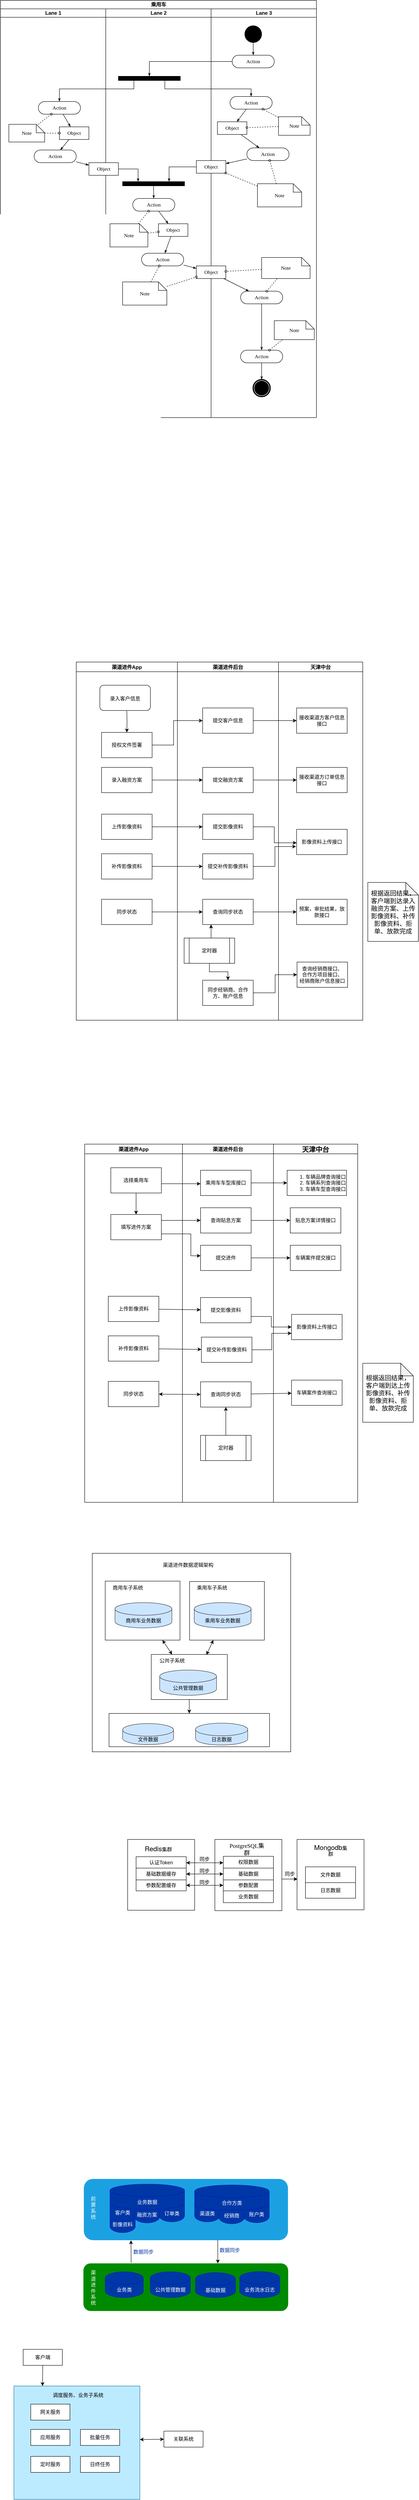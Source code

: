 <mxfile version="18.0.1" type="github">
  <diagram name="Page-1" id="0783ab3e-0a74-02c8-0abd-f7b4e66b4bec">
    <mxGraphModel dx="2385" dy="1462" grid="0" gridSize="10" guides="1" tooltips="1" connect="1" arrows="1" fold="1" page="0" pageScale="1" pageWidth="850" pageHeight="1100" background="none" math="0" shadow="0">
      <root>
        <mxCell id="0" />
        <mxCell id="1" parent="0" />
        <mxCell id="fGIOzbz2lDKWcKWGyc6j-84" value="" style="shape=ext;double=1;rounded=1;whiteSpace=wrap;html=1;fillColor=#1ba1e2;strokeColor=none;fontColor=#ffffff;" vertex="1" parent="1">
          <mxGeometry x="-672" y="4719.62" width="484.5" height="145.38" as="geometry" />
        </mxCell>
        <mxCell id="fGIOzbz2lDKWcKWGyc6j-105" value="影像资料" style="shape=cylinder3;whiteSpace=wrap;html=1;boundedLbl=1;backgroundOutline=1;size=15;fillColor=#0037A6;fontColor=#ffffff;strokeColor=#001DBC;" vertex="1" parent="1">
          <mxGeometry x="-610" y="4783" width="60" height="64" as="geometry" />
        </mxCell>
        <mxCell id="1c1d494c118603dd-1" value="乘用车" style="swimlane;html=1;childLayout=stackLayout;startSize=20;rounded=0;shadow=0;comic=0;labelBackgroundColor=none;strokeWidth=1;fontFamily=Verdana;fontSize=12;align=center;" parent="1" vertex="1">
          <mxGeometry x="-870" y="-450" width="750" height="990" as="geometry" />
        </mxCell>
        <mxCell id="1c1d494c118603dd-2" value="Lane 1" style="swimlane;html=1;startSize=20;" parent="1c1d494c118603dd-1" vertex="1">
          <mxGeometry y="20" width="250" height="970" as="geometry" />
        </mxCell>
        <mxCell id="1c1d494c118603dd-34" style="edgeStyle=none;rounded=0;html=1;labelBackgroundColor=none;startArrow=none;startFill=0;startSize=5;endArrow=classicThin;endFill=1;endSize=5;jettySize=auto;orthogonalLoop=1;strokeWidth=1;fontFamily=Verdana;fontSize=12" parent="1c1d494c118603dd-2" source="1c1d494c118603dd-6" target="1c1d494c118603dd-10" edge="1">
          <mxGeometry relative="1" as="geometry" />
        </mxCell>
        <mxCell id="1c1d494c118603dd-6" value="Action" style="rounded=1;whiteSpace=wrap;html=1;shadow=0;comic=0;labelBackgroundColor=none;strokeWidth=1;fontFamily=Verdana;fontSize=12;align=center;arcSize=50;" parent="1c1d494c118603dd-2" vertex="1">
          <mxGeometry x="90" y="220" width="100" height="30" as="geometry" />
        </mxCell>
        <mxCell id="1c1d494c118603dd-7" value="Action" style="rounded=1;whiteSpace=wrap;html=1;shadow=0;comic=0;labelBackgroundColor=none;strokeWidth=1;fontFamily=Verdana;fontSize=12;align=center;arcSize=50;" parent="1c1d494c118603dd-2" vertex="1">
          <mxGeometry x="80" y="335" width="100" height="30" as="geometry" />
        </mxCell>
        <mxCell id="1c1d494c118603dd-35" style="edgeStyle=none;rounded=0;html=1;labelBackgroundColor=none;startArrow=none;startFill=0;startSize=5;endArrow=classicThin;endFill=1;endSize=5;jettySize=auto;orthogonalLoop=1;strokeWidth=1;fontFamily=Verdana;fontSize=12" parent="1c1d494c118603dd-2" source="1c1d494c118603dd-10" target="1c1d494c118603dd-7" edge="1">
          <mxGeometry relative="1" as="geometry" />
        </mxCell>
        <mxCell id="1c1d494c118603dd-10" value="Object" style="rounded=0;whiteSpace=wrap;html=1;shadow=0;comic=0;labelBackgroundColor=none;strokeWidth=1;fontFamily=Verdana;fontSize=12;align=center;arcSize=50;" parent="1c1d494c118603dd-2" vertex="1">
          <mxGeometry x="140" y="280" width="70" height="30" as="geometry" />
        </mxCell>
        <mxCell id="1c1d494c118603dd-46" style="edgeStyle=none;rounded=0;html=1;labelBackgroundColor=none;startArrow=none;startFill=0;startSize=5;endArrow=oval;endFill=0;endSize=5;jettySize=auto;orthogonalLoop=1;strokeWidth=1;fontFamily=Verdana;fontSize=12;dashed=1;" parent="1c1d494c118603dd-2" source="1c1d494c118603dd-21" target="1c1d494c118603dd-6" edge="1">
          <mxGeometry relative="1" as="geometry" />
        </mxCell>
        <mxCell id="1c1d494c118603dd-47" style="edgeStyle=none;rounded=0;html=1;dashed=1;labelBackgroundColor=none;startArrow=none;startFill=0;startSize=5;endArrow=oval;endFill=0;endSize=5;jettySize=auto;orthogonalLoop=1;strokeWidth=1;fontFamily=Verdana;fontSize=12" parent="1c1d494c118603dd-2" source="1c1d494c118603dd-21" target="1c1d494c118603dd-10" edge="1">
          <mxGeometry relative="1" as="geometry" />
        </mxCell>
        <mxCell id="1c1d494c118603dd-21" value="Note" style="shape=note;whiteSpace=wrap;html=1;rounded=0;shadow=0;comic=0;labelBackgroundColor=none;strokeWidth=1;fontFamily=Verdana;fontSize=12;align=center;size=20;" parent="1c1d494c118603dd-2" vertex="1">
          <mxGeometry x="20" y="274" width="85" height="42" as="geometry" />
        </mxCell>
        <mxCell id="1c1d494c118603dd-3" value="Lane 2" style="swimlane;html=1;startSize=20;" parent="1c1d494c118603dd-1" vertex="1">
          <mxGeometry x="250" y="20" width="250" height="970" as="geometry" />
        </mxCell>
        <mxCell id="60571a20871a0731-3" value="" style="whiteSpace=wrap;html=1;rounded=0;shadow=0;comic=0;labelBackgroundColor=none;strokeWidth=1;fillColor=#000000;fontFamily=Verdana;fontSize=12;align=center;rotation=0;" parent="1c1d494c118603dd-3" vertex="1">
          <mxGeometry x="30" y="160" width="147" height="10" as="geometry" />
        </mxCell>
        <mxCell id="1c1d494c118603dd-40" style="edgeStyle=none;rounded=0;html=1;labelBackgroundColor=none;startArrow=none;startFill=0;startSize=5;endArrow=classicThin;endFill=1;endSize=5;jettySize=auto;orthogonalLoop=1;strokeWidth=1;fontFamily=Verdana;fontSize=12" parent="1c1d494c118603dd-3" source="1c1d494c118603dd-11" target="1c1d494c118603dd-15" edge="1">
          <mxGeometry relative="1" as="geometry" />
        </mxCell>
        <mxCell id="1c1d494c118603dd-11" value="Action" style="rounded=1;whiteSpace=wrap;html=1;shadow=0;comic=0;labelBackgroundColor=none;strokeWidth=1;fontFamily=Verdana;fontSize=12;align=center;arcSize=50;" parent="1c1d494c118603dd-3" vertex="1">
          <mxGeometry x="64" y="450" width="100" height="30" as="geometry" />
        </mxCell>
        <mxCell id="1c1d494c118603dd-39" style="edgeStyle=none;rounded=0;html=1;labelBackgroundColor=none;startArrow=none;startFill=0;startSize=5;endArrow=classicThin;endFill=1;endSize=5;jettySize=auto;orthogonalLoop=1;strokeWidth=1;fontFamily=Verdana;fontSize=12" parent="1c1d494c118603dd-3" source="1c1d494c118603dd-12" target="1c1d494c118603dd-11" edge="1">
          <mxGeometry relative="1" as="geometry" />
        </mxCell>
        <mxCell id="1c1d494c118603dd-12" value="" style="whiteSpace=wrap;html=1;rounded=0;shadow=0;comic=0;labelBackgroundColor=none;strokeWidth=1;fillColor=#000000;fontFamily=Verdana;fontSize=12;align=center;rotation=0;" parent="1c1d494c118603dd-3" vertex="1">
          <mxGeometry x="40" y="410" width="147" height="10" as="geometry" />
        </mxCell>
        <mxCell id="1c1d494c118603dd-32" style="edgeStyle=orthogonalEdgeStyle;rounded=0;html=1;entryX=0.25;entryY=0;labelBackgroundColor=none;startArrow=none;startFill=0;startSize=5;endArrow=classicThin;endFill=1;endSize=5;jettySize=auto;orthogonalLoop=1;strokeWidth=1;fontFamily=Verdana;fontSize=12" parent="1c1d494c118603dd-3" source="1c1d494c118603dd-14" target="1c1d494c118603dd-12" edge="1">
          <mxGeometry relative="1" as="geometry" />
        </mxCell>
        <mxCell id="1c1d494c118603dd-14" value="Object" style="rounded=0;whiteSpace=wrap;html=1;shadow=0;comic=0;labelBackgroundColor=none;strokeWidth=1;fontFamily=Verdana;fontSize=12;align=center;arcSize=50;" parent="1c1d494c118603dd-3" vertex="1">
          <mxGeometry x="-40" y="365" width="70" height="30" as="geometry" />
        </mxCell>
        <mxCell id="1c1d494c118603dd-41" style="edgeStyle=none;rounded=0;html=1;labelBackgroundColor=none;startArrow=none;startFill=0;startSize=5;endArrow=classicThin;endFill=1;endSize=5;jettySize=auto;orthogonalLoop=1;strokeWidth=1;fontFamily=Verdana;fontSize=12" parent="1c1d494c118603dd-3" source="1c1d494c118603dd-15" target="1c1d494c118603dd-16" edge="1">
          <mxGeometry relative="1" as="geometry" />
        </mxCell>
        <mxCell id="1c1d494c118603dd-15" value="Object" style="rounded=0;whiteSpace=wrap;html=1;shadow=0;comic=0;labelBackgroundColor=none;strokeWidth=1;fontFamily=Verdana;fontSize=12;align=center;arcSize=50;" parent="1c1d494c118603dd-3" vertex="1">
          <mxGeometry x="125" y="510" width="70" height="30" as="geometry" />
        </mxCell>
        <mxCell id="1c1d494c118603dd-16" value="Action" style="rounded=1;whiteSpace=wrap;html=1;shadow=0;comic=0;labelBackgroundColor=none;strokeWidth=1;fontFamily=Verdana;fontSize=12;align=center;arcSize=50;" parent="1c1d494c118603dd-3" vertex="1">
          <mxGeometry x="85" y="580" width="100" height="30" as="geometry" />
        </mxCell>
        <mxCell id="1c1d494c118603dd-52" style="edgeStyle=none;rounded=0;html=1;dashed=1;labelBackgroundColor=none;startArrow=none;startFill=0;startSize=5;endArrow=oval;endFill=0;endSize=5;jettySize=auto;orthogonalLoop=1;strokeWidth=1;fontFamily=Verdana;fontSize=12" parent="1c1d494c118603dd-3" source="1c1d494c118603dd-23" target="1c1d494c118603dd-11" edge="1">
          <mxGeometry relative="1" as="geometry" />
        </mxCell>
        <mxCell id="1c1d494c118603dd-53" style="edgeStyle=none;rounded=0;html=1;dashed=1;labelBackgroundColor=none;startArrow=none;startFill=0;startSize=5;endArrow=oval;endFill=0;endSize=5;jettySize=auto;orthogonalLoop=1;strokeWidth=1;fontFamily=Verdana;fontSize=12" parent="1c1d494c118603dd-3" source="1c1d494c118603dd-23" target="1c1d494c118603dd-15" edge="1">
          <mxGeometry relative="1" as="geometry" />
        </mxCell>
        <mxCell id="1c1d494c118603dd-23" value="Note" style="shape=note;whiteSpace=wrap;html=1;rounded=0;shadow=0;comic=0;labelBackgroundColor=none;strokeWidth=1;fontFamily=Verdana;fontSize=12;align=center;size=20;" parent="1c1d494c118603dd-3" vertex="1">
          <mxGeometry x="10" y="510" width="90" height="55" as="geometry" />
        </mxCell>
        <mxCell id="1c1d494c118603dd-54" style="edgeStyle=none;rounded=0;html=1;dashed=1;labelBackgroundColor=none;startArrow=none;startFill=0;startSize=5;endArrow=oval;endFill=0;endSize=5;jettySize=auto;orthogonalLoop=1;strokeWidth=1;fontFamily=Verdana;fontSize=12" parent="1c1d494c118603dd-3" source="1c1d494c118603dd-24" target="1c1d494c118603dd-16" edge="1">
          <mxGeometry relative="1" as="geometry" />
        </mxCell>
        <mxCell id="1c1d494c118603dd-24" value="Note" style="shape=note;whiteSpace=wrap;html=1;rounded=0;shadow=0;comic=0;labelBackgroundColor=none;strokeWidth=1;fontFamily=Verdana;fontSize=12;align=center;size=20;" parent="1c1d494c118603dd-3" vertex="1">
          <mxGeometry x="40" y="648" width="105" height="55" as="geometry" />
        </mxCell>
        <mxCell id="1c1d494c118603dd-4" value="Lane 3" style="swimlane;html=1;startSize=20;" parent="1c1d494c118603dd-1" vertex="1">
          <mxGeometry x="500" y="20" width="250" height="970" as="geometry" />
        </mxCell>
        <mxCell id="1c1d494c118603dd-27" style="edgeStyle=orthogonalEdgeStyle;rounded=0;html=1;labelBackgroundColor=none;startArrow=none;startFill=0;startSize=5;endArrow=classicThin;endFill=1;endSize=5;jettySize=auto;orthogonalLoop=1;strokeWidth=1;fontFamily=Verdana;fontSize=12" parent="1c1d494c118603dd-4" source="60571a20871a0731-4" target="60571a20871a0731-8" edge="1">
          <mxGeometry relative="1" as="geometry" />
        </mxCell>
        <mxCell id="60571a20871a0731-4" value="" style="ellipse;whiteSpace=wrap;html=1;rounded=0;shadow=0;comic=0;labelBackgroundColor=none;strokeWidth=1;fillColor=#000000;fontFamily=Verdana;fontSize=12;align=center;" parent="1c1d494c118603dd-4" vertex="1">
          <mxGeometry x="80" y="40" width="40" height="40" as="geometry" />
        </mxCell>
        <mxCell id="60571a20871a0731-8" value="Action" style="rounded=1;whiteSpace=wrap;html=1;shadow=0;comic=0;labelBackgroundColor=none;strokeWidth=1;fontFamily=Verdana;fontSize=12;align=center;arcSize=50;" parent="1c1d494c118603dd-4" vertex="1">
          <mxGeometry x="50" y="110" width="100" height="30" as="geometry" />
        </mxCell>
        <mxCell id="1c1d494c118603dd-33" style="rounded=0;html=1;labelBackgroundColor=none;startArrow=none;startFill=0;startSize=5;endArrow=classicThin;endFill=1;endSize=5;jettySize=auto;orthogonalLoop=1;strokeWidth=1;fontFamily=Verdana;fontSize=12" parent="1c1d494c118603dd-4" source="1c1d494c118603dd-5" target="1c1d494c118603dd-9" edge="1">
          <mxGeometry relative="1" as="geometry" />
        </mxCell>
        <mxCell id="1c1d494c118603dd-5" value="Action" style="rounded=1;whiteSpace=wrap;html=1;shadow=0;comic=0;labelBackgroundColor=none;strokeWidth=1;fontFamily=Verdana;fontSize=12;align=center;arcSize=50;" parent="1c1d494c118603dd-4" vertex="1">
          <mxGeometry x="45" y="208" width="100" height="30" as="geometry" />
        </mxCell>
        <mxCell id="1c1d494c118603dd-38" style="edgeStyle=none;rounded=0;html=1;labelBackgroundColor=none;startArrow=none;startFill=0;startSize=5;endArrow=classicThin;endFill=1;endSize=5;jettySize=auto;orthogonalLoop=1;strokeWidth=1;fontFamily=Verdana;fontSize=12" parent="1c1d494c118603dd-4" source="1c1d494c118603dd-8" target="1c1d494c118603dd-13" edge="1">
          <mxGeometry relative="1" as="geometry" />
        </mxCell>
        <mxCell id="1c1d494c118603dd-8" value="Action" style="rounded=1;whiteSpace=wrap;html=1;shadow=0;comic=0;labelBackgroundColor=none;strokeWidth=1;fontFamily=Verdana;fontSize=12;align=center;arcSize=50;" parent="1c1d494c118603dd-4" vertex="1">
          <mxGeometry x="85" y="330" width="100" height="30" as="geometry" />
        </mxCell>
        <mxCell id="1c1d494c118603dd-37" style="edgeStyle=none;rounded=0;html=1;labelBackgroundColor=none;startArrow=none;startFill=0;startSize=5;endArrow=classicThin;endFill=1;endSize=5;jettySize=auto;orthogonalLoop=1;strokeWidth=1;fontFamily=Verdana;fontSize=12" parent="1c1d494c118603dd-4" source="1c1d494c118603dd-9" target="1c1d494c118603dd-8" edge="1">
          <mxGeometry relative="1" as="geometry" />
        </mxCell>
        <mxCell id="1c1d494c118603dd-9" value="Object" style="rounded=0;whiteSpace=wrap;html=1;shadow=0;comic=0;labelBackgroundColor=none;strokeWidth=1;fontFamily=Verdana;fontSize=12;align=center;arcSize=50;" parent="1c1d494c118603dd-4" vertex="1">
          <mxGeometry x="15" y="268" width="70" height="30" as="geometry" />
        </mxCell>
        <mxCell id="1c1d494c118603dd-13" value="Object" style="rounded=0;whiteSpace=wrap;html=1;shadow=0;comic=0;labelBackgroundColor=none;strokeWidth=1;fontFamily=Verdana;fontSize=12;align=center;arcSize=50;" parent="1c1d494c118603dd-4" vertex="1">
          <mxGeometry x="-35" y="360" width="70" height="30" as="geometry" />
        </mxCell>
        <mxCell id="1c1d494c118603dd-43" style="edgeStyle=none;rounded=0;html=1;labelBackgroundColor=none;startArrow=none;startFill=0;startSize=5;endArrow=classicThin;endFill=1;endSize=5;jettySize=auto;orthogonalLoop=1;strokeWidth=1;fontFamily=Verdana;fontSize=12" parent="1c1d494c118603dd-4" source="1c1d494c118603dd-17" target="1c1d494c118603dd-18" edge="1">
          <mxGeometry relative="1" as="geometry" />
        </mxCell>
        <mxCell id="1c1d494c118603dd-17" value="Object" style="rounded=0;whiteSpace=wrap;html=1;shadow=0;comic=0;labelBackgroundColor=none;strokeWidth=1;fontFamily=Verdana;fontSize=12;align=center;arcSize=50;" parent="1c1d494c118603dd-4" vertex="1">
          <mxGeometry x="-35" y="610" width="70" height="30" as="geometry" />
        </mxCell>
        <mxCell id="1c1d494c118603dd-44" style="edgeStyle=none;rounded=0;html=1;labelBackgroundColor=none;startArrow=none;startFill=0;startSize=5;endArrow=classicThin;endFill=1;endSize=5;jettySize=auto;orthogonalLoop=1;strokeWidth=1;fontFamily=Verdana;fontSize=12" parent="1c1d494c118603dd-4" source="1c1d494c118603dd-18" target="1c1d494c118603dd-19" edge="1">
          <mxGeometry relative="1" as="geometry" />
        </mxCell>
        <mxCell id="1c1d494c118603dd-18" value="Action" style="rounded=1;whiteSpace=wrap;html=1;shadow=0;comic=0;labelBackgroundColor=none;strokeWidth=1;fontFamily=Verdana;fontSize=12;align=center;arcSize=50;" parent="1c1d494c118603dd-4" vertex="1">
          <mxGeometry x="70" y="670" width="100" height="30" as="geometry" />
        </mxCell>
        <mxCell id="1c1d494c118603dd-45" style="edgeStyle=none;rounded=0;html=1;labelBackgroundColor=none;startArrow=none;startFill=0;startSize=5;endArrow=classicThin;endFill=1;endSize=5;jettySize=auto;orthogonalLoop=1;strokeWidth=1;fontFamily=Verdana;fontSize=12" parent="1c1d494c118603dd-4" source="1c1d494c118603dd-19" target="60571a20871a0731-5" edge="1">
          <mxGeometry relative="1" as="geometry" />
        </mxCell>
        <mxCell id="1c1d494c118603dd-19" value="Action" style="rounded=1;whiteSpace=wrap;html=1;shadow=0;comic=0;labelBackgroundColor=none;strokeWidth=1;fontFamily=Verdana;fontSize=12;align=center;arcSize=50;" parent="1c1d494c118603dd-4" vertex="1">
          <mxGeometry x="70" y="810" width="100" height="30" as="geometry" />
        </mxCell>
        <mxCell id="60571a20871a0731-5" value="" style="shape=mxgraph.bpmn.shape;html=1;verticalLabelPosition=bottom;labelBackgroundColor=#ffffff;verticalAlign=top;perimeter=ellipsePerimeter;outline=end;symbol=terminate;rounded=0;shadow=0;comic=0;strokeWidth=1;fontFamily=Verdana;fontSize=12;align=center;" parent="1c1d494c118603dd-4" vertex="1">
          <mxGeometry x="100" y="880" width="40" height="40" as="geometry" />
        </mxCell>
        <mxCell id="1c1d494c118603dd-48" style="edgeStyle=none;rounded=0;html=1;dashed=1;labelBackgroundColor=none;startArrow=none;startFill=0;startSize=5;endArrow=oval;endFill=0;endSize=5;jettySize=auto;orthogonalLoop=1;strokeWidth=1;fontFamily=Verdana;fontSize=12" parent="1c1d494c118603dd-4" source="1c1d494c118603dd-20" target="1c1d494c118603dd-5" edge="1">
          <mxGeometry relative="1" as="geometry" />
        </mxCell>
        <mxCell id="1c1d494c118603dd-49" style="edgeStyle=none;rounded=0;html=1;dashed=1;labelBackgroundColor=none;startArrow=none;startFill=0;startSize=5;endArrow=oval;endFill=0;endSize=5;jettySize=auto;orthogonalLoop=1;strokeWidth=1;fontFamily=Verdana;fontSize=12" parent="1c1d494c118603dd-4" source="1c1d494c118603dd-20" target="1c1d494c118603dd-9" edge="1">
          <mxGeometry relative="1" as="geometry" />
        </mxCell>
        <mxCell id="1c1d494c118603dd-20" value="Note" style="shape=note;whiteSpace=wrap;html=1;rounded=0;shadow=0;comic=0;labelBackgroundColor=none;strokeWidth=1;fontFamily=Verdana;fontSize=12;align=center;size=20;" parent="1c1d494c118603dd-4" vertex="1">
          <mxGeometry x="160" y="256" width="75" height="44" as="geometry" />
        </mxCell>
        <mxCell id="1c1d494c118603dd-50" style="edgeStyle=none;rounded=0;html=1;dashed=1;labelBackgroundColor=none;startArrow=none;startFill=0;startSize=5;endArrow=oval;endFill=0;endSize=5;jettySize=auto;orthogonalLoop=1;strokeWidth=1;fontFamily=Verdana;fontSize=12" parent="1c1d494c118603dd-4" source="1c1d494c118603dd-22" target="1c1d494c118603dd-8" edge="1">
          <mxGeometry relative="1" as="geometry" />
        </mxCell>
        <mxCell id="1c1d494c118603dd-51" style="edgeStyle=none;rounded=0;html=1;dashed=1;labelBackgroundColor=none;startArrow=none;startFill=0;startSize=5;endArrow=oval;endFill=0;endSize=5;jettySize=auto;orthogonalLoop=1;strokeWidth=1;fontFamily=Verdana;fontSize=12" parent="1c1d494c118603dd-4" source="1c1d494c118603dd-22" target="1c1d494c118603dd-13" edge="1">
          <mxGeometry relative="1" as="geometry" />
        </mxCell>
        <mxCell id="1c1d494c118603dd-22" value="Note" style="shape=note;whiteSpace=wrap;html=1;rounded=0;shadow=0;comic=0;labelBackgroundColor=none;strokeWidth=1;fontFamily=Verdana;fontSize=12;align=center;size=20;" parent="1c1d494c118603dd-4" vertex="1">
          <mxGeometry x="110" y="415" width="105" height="55" as="geometry" />
        </mxCell>
        <mxCell id="1c1d494c118603dd-56" style="edgeStyle=none;rounded=0;html=1;dashed=1;labelBackgroundColor=none;startArrow=none;startFill=0;startSize=5;endArrow=oval;endFill=0;endSize=5;jettySize=auto;orthogonalLoop=1;strokeWidth=1;fontFamily=Verdana;fontSize=12" parent="1c1d494c118603dd-4" source="1c1d494c118603dd-25" target="1c1d494c118603dd-18" edge="1">
          <mxGeometry relative="1" as="geometry" />
        </mxCell>
        <mxCell id="1c1d494c118603dd-57" style="edgeStyle=none;rounded=0;html=1;dashed=1;labelBackgroundColor=none;startArrow=none;startFill=0;startSize=5;endArrow=oval;endFill=0;endSize=5;jettySize=auto;orthogonalLoop=1;strokeWidth=1;fontFamily=Verdana;fontSize=12" parent="1c1d494c118603dd-4" source="1c1d494c118603dd-25" target="1c1d494c118603dd-17" edge="1">
          <mxGeometry relative="1" as="geometry" />
        </mxCell>
        <mxCell id="1c1d494c118603dd-25" value="Note" style="shape=note;whiteSpace=wrap;html=1;rounded=0;shadow=0;comic=0;labelBackgroundColor=none;strokeWidth=1;fontFamily=Verdana;fontSize=12;align=center;size=20;" parent="1c1d494c118603dd-4" vertex="1">
          <mxGeometry x="120" y="590" width="115" height="50" as="geometry" />
        </mxCell>
        <mxCell id="1c1d494c118603dd-58" style="edgeStyle=none;rounded=0;html=1;dashed=1;labelBackgroundColor=none;startArrow=none;startFill=0;startSize=5;endArrow=oval;endFill=0;endSize=5;jettySize=auto;orthogonalLoop=1;strokeWidth=1;fontFamily=Verdana;fontSize=12" parent="1c1d494c118603dd-4" source="1c1d494c118603dd-26" target="1c1d494c118603dd-19" edge="1">
          <mxGeometry relative="1" as="geometry" />
        </mxCell>
        <mxCell id="1c1d494c118603dd-26" value="Note" style="shape=note;whiteSpace=wrap;html=1;rounded=0;shadow=0;comic=0;labelBackgroundColor=none;strokeWidth=1;fontFamily=Verdana;fontSize=12;align=center;size=20;" parent="1c1d494c118603dd-4" vertex="1">
          <mxGeometry x="150" y="740" width="95" height="45" as="geometry" />
        </mxCell>
        <mxCell id="1c1d494c118603dd-28" style="edgeStyle=orthogonalEdgeStyle;rounded=0;html=1;entryX=0.5;entryY=0;labelBackgroundColor=none;startArrow=none;startFill=0;startSize=5;endArrow=classicThin;endFill=1;endSize=5;jettySize=auto;orthogonalLoop=1;strokeWidth=1;fontFamily=Verdana;fontSize=12" parent="1c1d494c118603dd-1" source="60571a20871a0731-8" target="60571a20871a0731-3" edge="1">
          <mxGeometry relative="1" as="geometry">
            <Array as="points">
              <mxPoint x="354" y="145" />
            </Array>
          </mxGeometry>
        </mxCell>
        <mxCell id="1c1d494c118603dd-29" style="edgeStyle=orthogonalEdgeStyle;rounded=0;html=1;exitX=0.75;exitY=1;labelBackgroundColor=none;startArrow=none;startFill=0;startSize=5;endArrow=classicThin;endFill=1;endSize=5;jettySize=auto;orthogonalLoop=1;strokeWidth=1;fontFamily=Verdana;fontSize=12" parent="1c1d494c118603dd-1" source="60571a20871a0731-3" target="1c1d494c118603dd-5" edge="1">
          <mxGeometry relative="1" as="geometry">
            <Array as="points">
              <mxPoint x="390" y="210" />
              <mxPoint x="595" y="210" />
            </Array>
          </mxGeometry>
        </mxCell>
        <mxCell id="1c1d494c118603dd-30" style="edgeStyle=orthogonalEdgeStyle;rounded=0;html=1;exitX=0.25;exitY=1;entryX=0.5;entryY=0;labelBackgroundColor=none;startArrow=none;startFill=0;startSize=5;endArrow=classicThin;endFill=1;endSize=5;jettySize=auto;orthogonalLoop=1;strokeWidth=1;fontFamily=Verdana;fontSize=12" parent="1c1d494c118603dd-1" source="60571a20871a0731-3" target="1c1d494c118603dd-6" edge="1">
          <mxGeometry relative="1" as="geometry">
            <Array as="points">
              <mxPoint x="317" y="210" />
              <mxPoint x="140" y="210" />
            </Array>
          </mxGeometry>
        </mxCell>
        <mxCell id="1c1d494c118603dd-31" style="edgeStyle=orthogonalEdgeStyle;rounded=0;html=1;entryX=0.75;entryY=0;labelBackgroundColor=none;startArrow=none;startFill=0;startSize=5;endArrow=classicThin;endFill=1;endSize=5;jettySize=auto;orthogonalLoop=1;strokeWidth=1;fontFamily=Verdana;fontSize=12" parent="1c1d494c118603dd-1" source="1c1d494c118603dd-13" target="1c1d494c118603dd-12" edge="1">
          <mxGeometry relative="1" as="geometry" />
        </mxCell>
        <mxCell id="1c1d494c118603dd-36" style="edgeStyle=none;rounded=0;html=1;labelBackgroundColor=none;startArrow=none;startFill=0;startSize=5;endArrow=classicThin;endFill=1;endSize=5;jettySize=auto;orthogonalLoop=1;strokeWidth=1;fontFamily=Verdana;fontSize=12" parent="1c1d494c118603dd-1" source="1c1d494c118603dd-7" target="1c1d494c118603dd-14" edge="1">
          <mxGeometry relative="1" as="geometry" />
        </mxCell>
        <mxCell id="1c1d494c118603dd-42" style="edgeStyle=none;rounded=0;html=1;labelBackgroundColor=none;startArrow=none;startFill=0;startSize=5;endArrow=classicThin;endFill=1;endSize=5;jettySize=auto;orthogonalLoop=1;strokeWidth=1;fontFamily=Verdana;fontSize=12" parent="1c1d494c118603dd-1" source="1c1d494c118603dd-16" target="1c1d494c118603dd-17" edge="1">
          <mxGeometry relative="1" as="geometry" />
        </mxCell>
        <mxCell id="1c1d494c118603dd-55" style="edgeStyle=none;rounded=0;html=1;dashed=1;labelBackgroundColor=none;startArrow=none;startFill=0;startSize=5;endArrow=oval;endFill=0;endSize=5;jettySize=auto;orthogonalLoop=1;strokeWidth=1;fontFamily=Verdana;fontSize=12" parent="1c1d494c118603dd-1" source="1c1d494c118603dd-24" target="1c1d494c118603dd-17" edge="1">
          <mxGeometry relative="1" as="geometry" />
        </mxCell>
        <mxCell id="gU0W0a0gaiFxxWFm-yPo-1" value="渠道进件App" style="swimlane;" parent="1" vertex="1">
          <mxGeometry x="-690" y="1120" width="240" height="850" as="geometry" />
        </mxCell>
        <mxCell id="gU0W0a0gaiFxxWFm-yPo-12" value="" style="edgeStyle=orthogonalEdgeStyle;rounded=0;orthogonalLoop=1;jettySize=auto;html=1;" parent="gU0W0a0gaiFxxWFm-yPo-1" target="gU0W0a0gaiFxxWFm-yPo-11" edge="1">
          <mxGeometry relative="1" as="geometry">
            <mxPoint x="120" y="116" as="sourcePoint" />
          </mxGeometry>
        </mxCell>
        <mxCell id="gU0W0a0gaiFxxWFm-yPo-11" value="授权文件签署" style="rounded=0;whiteSpace=wrap;html=1;" parent="gU0W0a0gaiFxxWFm-yPo-1" vertex="1">
          <mxGeometry x="60" y="167" width="120" height="60" as="geometry" />
        </mxCell>
        <mxCell id="gU0W0a0gaiFxxWFm-yPo-20" value="同步状态" style="rounded=0;whiteSpace=wrap;html=1;" parent="gU0W0a0gaiFxxWFm-yPo-1" vertex="1">
          <mxGeometry x="60" y="563" width="120" height="60" as="geometry" />
        </mxCell>
        <mxCell id="gU0W0a0gaiFxxWFm-yPo-26" value="录入融资方案" style="rounded=0;whiteSpace=wrap;html=1;" parent="gU0W0a0gaiFxxWFm-yPo-1" vertex="1">
          <mxGeometry x="60" y="250" width="120" height="60" as="geometry" />
        </mxCell>
        <mxCell id="gU0W0a0gaiFxxWFm-yPo-31" value="上传影像资料" style="rounded=0;whiteSpace=wrap;html=1;" parent="gU0W0a0gaiFxxWFm-yPo-1" vertex="1">
          <mxGeometry x="60" y="361" width="120" height="60" as="geometry" />
        </mxCell>
        <mxCell id="gU0W0a0gaiFxxWFm-yPo-37" value="补传影像资料" style="rounded=0;whiteSpace=wrap;html=1;" parent="gU0W0a0gaiFxxWFm-yPo-1" vertex="1">
          <mxGeometry x="60" y="455" width="120" height="60" as="geometry" />
        </mxCell>
        <mxCell id="gU0W0a0gaiFxxWFm-yPo-67" value="&lt;span style=&quot;font-size: 12px;&quot;&gt;录入客户信息&lt;/span&gt;" style="rounded=1;whiteSpace=wrap;html=1;fontSize=15;" parent="gU0W0a0gaiFxxWFm-yPo-1" vertex="1">
          <mxGeometry x="56" y="55" width="120" height="60" as="geometry" />
        </mxCell>
        <mxCell id="gU0W0a0gaiFxxWFm-yPo-5" value="天津中台" style="swimlane;verticalAlign=middle;fontSize=12;" parent="1" vertex="1">
          <mxGeometry x="-210" y="1120" width="200" height="850" as="geometry" />
        </mxCell>
        <mxCell id="gU0W0a0gaiFxxWFm-yPo-15" value="接收渠道方客户信息接口" style="rounded=0;whiteSpace=wrap;html=1;" parent="gU0W0a0gaiFxxWFm-yPo-5" vertex="1">
          <mxGeometry x="43" y="109" width="120" height="60" as="geometry" />
        </mxCell>
        <mxCell id="gU0W0a0gaiFxxWFm-yPo-18" value="预案，审批结果，放款接口" style="whiteSpace=wrap;html=1;" parent="gU0W0a0gaiFxxWFm-yPo-5" vertex="1">
          <mxGeometry x="43" y="563" width="120" height="60" as="geometry" />
        </mxCell>
        <mxCell id="gU0W0a0gaiFxxWFm-yPo-29" value="接收渠道方订单信息接口" style="rounded=0;whiteSpace=wrap;html=1;" parent="gU0W0a0gaiFxxWFm-yPo-5" vertex="1">
          <mxGeometry x="43" y="250" width="120" height="60" as="geometry" />
        </mxCell>
        <mxCell id="gU0W0a0gaiFxxWFm-yPo-34" value="影像资料上传接口" style="rounded=0;whiteSpace=wrap;html=1;" parent="gU0W0a0gaiFxxWFm-yPo-5" vertex="1">
          <mxGeometry x="43" y="397" width="120" height="60" as="geometry" />
        </mxCell>
        <mxCell id="gU0W0a0gaiFxxWFm-yPo-3" value="渠道进件后台" style="swimlane;startSize=23;" parent="1" vertex="1">
          <mxGeometry x="-450" y="1120" width="240" height="850" as="geometry" />
        </mxCell>
        <mxCell id="gU0W0a0gaiFxxWFm-yPo-13" value="提交客户信息" style="rounded=0;whiteSpace=wrap;html=1;" parent="gU0W0a0gaiFxxWFm-yPo-3" vertex="1">
          <mxGeometry x="60" y="109" width="120" height="60" as="geometry" />
        </mxCell>
        <mxCell id="gI9XP9p-4YF3_r4ZpEHV-15" value="" style="edgeStyle=orthogonalEdgeStyle;rounded=0;orthogonalLoop=1;jettySize=auto;html=1;fontSize=15;" parent="gU0W0a0gaiFxxWFm-yPo-3" source="gU0W0a0gaiFxxWFm-yPo-17" target="gI9XP9p-4YF3_r4ZpEHV-14" edge="1">
          <mxGeometry relative="1" as="geometry" />
        </mxCell>
        <mxCell id="gU0W0a0gaiFxxWFm-yPo-17" value="定时器" style="shape=process;whiteSpace=wrap;html=1;backgroundOutline=1;" parent="gU0W0a0gaiFxxWFm-yPo-3" vertex="1">
          <mxGeometry x="16" y="655" width="120" height="60" as="geometry" />
        </mxCell>
        <mxCell id="gU0W0a0gaiFxxWFm-yPo-21" value="查询同步状态" style="rounded=0;whiteSpace=wrap;html=1;" parent="gU0W0a0gaiFxxWFm-yPo-3" vertex="1">
          <mxGeometry x="60" y="563" width="120" height="60" as="geometry" />
        </mxCell>
        <mxCell id="gU0W0a0gaiFxxWFm-yPo-19" value="" style="edgeStyle=orthogonalEdgeStyle;rounded=0;orthogonalLoop=1;jettySize=auto;html=1;" parent="gU0W0a0gaiFxxWFm-yPo-3" source="gU0W0a0gaiFxxWFm-yPo-17" target="gU0W0a0gaiFxxWFm-yPo-21" edge="1">
          <mxGeometry relative="1" as="geometry">
            <mxPoint x="260" y="570" as="targetPoint" />
            <Array as="points">
              <mxPoint x="80" y="641" />
              <mxPoint x="80" y="641" />
            </Array>
          </mxGeometry>
        </mxCell>
        <mxCell id="gU0W0a0gaiFxxWFm-yPo-27" value="提交融资方案" style="rounded=0;whiteSpace=wrap;html=1;" parent="gU0W0a0gaiFxxWFm-yPo-3" vertex="1">
          <mxGeometry x="60" y="250" width="120" height="60" as="geometry" />
        </mxCell>
        <mxCell id="gU0W0a0gaiFxxWFm-yPo-32" value="提交影像资料" style="rounded=0;whiteSpace=wrap;html=1;" parent="gU0W0a0gaiFxxWFm-yPo-3" vertex="1">
          <mxGeometry x="60" y="361" width="120" height="60" as="geometry" />
        </mxCell>
        <mxCell id="gU0W0a0gaiFxxWFm-yPo-38" value="提交补传影像资料" style="rounded=0;whiteSpace=wrap;html=1;" parent="gU0W0a0gaiFxxWFm-yPo-3" vertex="1">
          <mxGeometry x="60" y="455" width="120" height="60" as="geometry" />
        </mxCell>
        <mxCell id="gI9XP9p-4YF3_r4ZpEHV-28" value="" style="edgeStyle=orthogonalEdgeStyle;rounded=0;orthogonalLoop=1;jettySize=auto;html=1;fontSize=12;" parent="gU0W0a0gaiFxxWFm-yPo-3" source="gI9XP9p-4YF3_r4ZpEHV-14" target="gI9XP9p-4YF3_r4ZpEHV-27" edge="1">
          <mxGeometry relative="1" as="geometry" />
        </mxCell>
        <mxCell id="gI9XP9p-4YF3_r4ZpEHV-14" value="同步经销商、合作方、账户信息" style="whiteSpace=wrap;html=1;" parent="gU0W0a0gaiFxxWFm-yPo-3" vertex="1">
          <mxGeometry x="60" y="755" width="120" height="60" as="geometry" />
        </mxCell>
        <mxCell id="gI9XP9p-4YF3_r4ZpEHV-27" value="查询经销商接口、&lt;br&gt;合作方项目接口、&lt;br&gt;经销商账户信息接口" style="whiteSpace=wrap;html=1;" parent="gU0W0a0gaiFxxWFm-yPo-3" vertex="1">
          <mxGeometry x="284" y="712" width="120" height="60" as="geometry" />
        </mxCell>
        <mxCell id="gU0W0a0gaiFxxWFm-yPo-14" value="" style="edgeStyle=orthogonalEdgeStyle;rounded=0;orthogonalLoop=1;jettySize=auto;html=1;" parent="1" source="gU0W0a0gaiFxxWFm-yPo-11" target="gU0W0a0gaiFxxWFm-yPo-13" edge="1">
          <mxGeometry relative="1" as="geometry">
            <Array as="points">
              <mxPoint x="-459" y="1317" />
              <mxPoint x="-459" y="1259" />
            </Array>
          </mxGeometry>
        </mxCell>
        <mxCell id="gU0W0a0gaiFxxWFm-yPo-16" value="" style="edgeStyle=orthogonalEdgeStyle;rounded=0;orthogonalLoop=1;jettySize=auto;html=1;" parent="1" source="gU0W0a0gaiFxxWFm-yPo-13" target="gU0W0a0gaiFxxWFm-yPo-15" edge="1">
          <mxGeometry relative="1" as="geometry" />
        </mxCell>
        <mxCell id="gU0W0a0gaiFxxWFm-yPo-22" value="" style="edgeStyle=orthogonalEdgeStyle;rounded=0;orthogonalLoop=1;jettySize=auto;html=1;" parent="1" source="gU0W0a0gaiFxxWFm-yPo-20" target="gU0W0a0gaiFxxWFm-yPo-21" edge="1">
          <mxGeometry relative="1" as="geometry" />
        </mxCell>
        <mxCell id="gU0W0a0gaiFxxWFm-yPo-24" value="" style="edgeStyle=orthogonalEdgeStyle;rounded=0;orthogonalLoop=1;jettySize=auto;html=1;" parent="1" source="gU0W0a0gaiFxxWFm-yPo-21" target="gU0W0a0gaiFxxWFm-yPo-18" edge="1">
          <mxGeometry relative="1" as="geometry">
            <mxPoint x="-30.0" y="1430" as="targetPoint" />
          </mxGeometry>
        </mxCell>
        <mxCell id="gU0W0a0gaiFxxWFm-yPo-28" value="" style="edgeStyle=orthogonalEdgeStyle;rounded=0;orthogonalLoop=1;jettySize=auto;html=1;" parent="1" source="gU0W0a0gaiFxxWFm-yPo-26" target="gU0W0a0gaiFxxWFm-yPo-27" edge="1">
          <mxGeometry relative="1" as="geometry" />
        </mxCell>
        <mxCell id="gU0W0a0gaiFxxWFm-yPo-30" value="" style="edgeStyle=orthogonalEdgeStyle;rounded=0;orthogonalLoop=1;jettySize=auto;html=1;" parent="1" source="gU0W0a0gaiFxxWFm-yPo-27" target="gU0W0a0gaiFxxWFm-yPo-29" edge="1">
          <mxGeometry relative="1" as="geometry" />
        </mxCell>
        <mxCell id="gU0W0a0gaiFxxWFm-yPo-33" value="" style="edgeStyle=orthogonalEdgeStyle;rounded=0;orthogonalLoop=1;jettySize=auto;html=1;" parent="1" source="gU0W0a0gaiFxxWFm-yPo-31" target="gU0W0a0gaiFxxWFm-yPo-32" edge="1">
          <mxGeometry relative="1" as="geometry" />
        </mxCell>
        <mxCell id="gU0W0a0gaiFxxWFm-yPo-35" value="" style="edgeStyle=orthogonalEdgeStyle;rounded=0;orthogonalLoop=1;jettySize=auto;html=1;" parent="1" source="gU0W0a0gaiFxxWFm-yPo-32" target="gU0W0a0gaiFxxWFm-yPo-34" edge="1">
          <mxGeometry relative="1" as="geometry">
            <Array as="points">
              <mxPoint x="-220" y="1511" />
              <mxPoint x="-220" y="1549" />
            </Array>
          </mxGeometry>
        </mxCell>
        <mxCell id="gU0W0a0gaiFxxWFm-yPo-39" value="" style="edgeStyle=orthogonalEdgeStyle;rounded=0;orthogonalLoop=1;jettySize=auto;html=1;" parent="1" source="gU0W0a0gaiFxxWFm-yPo-37" target="gU0W0a0gaiFxxWFm-yPo-38" edge="1">
          <mxGeometry relative="1" as="geometry" />
        </mxCell>
        <mxCell id="gU0W0a0gaiFxxWFm-yPo-41" value="" style="edgeStyle=orthogonalEdgeStyle;rounded=0;orthogonalLoop=1;jettySize=auto;html=1;entryX=-0.011;entryY=0.681;entryDx=0;entryDy=0;entryPerimeter=0;" parent="1" source="gU0W0a0gaiFxxWFm-yPo-38" target="gU0W0a0gaiFxxWFm-yPo-34" edge="1">
          <mxGeometry relative="1" as="geometry">
            <mxPoint x="70.0" y="1600" as="targetPoint" />
          </mxGeometry>
        </mxCell>
        <mxCell id="gU0W0a0gaiFxxWFm-yPo-45" value="渠道进件App" style="swimlane;" parent="1" vertex="1">
          <mxGeometry x="-670" y="2264" width="232" height="850" as="geometry" />
        </mxCell>
        <mxCell id="gU0W0a0gaiFxxWFm-yPo-46" value="" style="edgeStyle=orthogonalEdgeStyle;rounded=0;orthogonalLoop=1;jettySize=auto;html=1;" parent="gU0W0a0gaiFxxWFm-yPo-45" source="gU0W0a0gaiFxxWFm-yPo-47" target="gU0W0a0gaiFxxWFm-yPo-48" edge="1">
          <mxGeometry relative="1" as="geometry" />
        </mxCell>
        <mxCell id="gU0W0a0gaiFxxWFm-yPo-47" value="选择乘用车" style="rounded=0;whiteSpace=wrap;html=1;" parent="gU0W0a0gaiFxxWFm-yPo-45" vertex="1">
          <mxGeometry x="62" y="56" width="120" height="60" as="geometry" />
        </mxCell>
        <mxCell id="gU0W0a0gaiFxxWFm-yPo-48" value="填写进件方案" style="rounded=0;whiteSpace=wrap;html=1;" parent="gU0W0a0gaiFxxWFm-yPo-45" vertex="1">
          <mxGeometry x="62" y="167" width="120" height="60" as="geometry" />
        </mxCell>
        <mxCell id="gU0W0a0gaiFxxWFm-yPo-49" value="同步状态" style="rounded=0;whiteSpace=wrap;html=1;" parent="gU0W0a0gaiFxxWFm-yPo-45" vertex="1">
          <mxGeometry x="56" y="563" width="120" height="60" as="geometry" />
        </mxCell>
        <mxCell id="gU0W0a0gaiFxxWFm-yPo-51" value="上传影像资料" style="rounded=0;whiteSpace=wrap;html=1;" parent="gU0W0a0gaiFxxWFm-yPo-45" vertex="1">
          <mxGeometry x="56" y="361" width="120" height="60" as="geometry" />
        </mxCell>
        <mxCell id="gU0W0a0gaiFxxWFm-yPo-52" value="补传影像资料" style="rounded=0;whiteSpace=wrap;html=1;" parent="gU0W0a0gaiFxxWFm-yPo-45" vertex="1">
          <mxGeometry x="56" y="455" width="120" height="60" as="geometry" />
        </mxCell>
        <mxCell id="gU0W0a0gaiFxxWFm-yPo-53" value="天津中台" style="swimlane;verticalAlign=middle;fontSize=16;" parent="1" vertex="1">
          <mxGeometry x="-222" y="2264" width="200" height="850" as="geometry" />
        </mxCell>
        <mxCell id="gU0W0a0gaiFxxWFm-yPo-54" value="&lt;ol&gt;&lt;li&gt;&lt;span style=&quot;background-color: initial; text-align: justify;&quot;&gt;车辆品牌查询接口&lt;/span&gt;&lt;br&gt;&lt;/li&gt;&lt;li&gt;&lt;span style=&quot;background-color: initial; text-align: justify;&quot;&gt;车辆系列查询接口&lt;/span&gt;&lt;br&gt;&lt;/li&gt;&lt;li&gt;&lt;span style=&quot;background-color: initial; text-align: justify;&quot;&gt;车辆车型查询接口&lt;/span&gt;&lt;br&gt;&lt;/li&gt;&lt;/ol&gt;" style="rounded=0;whiteSpace=wrap;html=1;align=right;" parent="gU0W0a0gaiFxxWFm-yPo-53" vertex="1">
          <mxGeometry x="32.5" y="62" width="141" height="60" as="geometry" />
        </mxCell>
        <mxCell id="gU0W0a0gaiFxxWFm-yPo-55" value="车辆案件查询接口" style="whiteSpace=wrap;html=1;" parent="gU0W0a0gaiFxxWFm-yPo-53" vertex="1">
          <mxGeometry x="43" y="560" width="120" height="60" as="geometry" />
        </mxCell>
        <mxCell id="gU0W0a0gaiFxxWFm-yPo-56" value="车辆案件提交接口" style="rounded=0;whiteSpace=wrap;html=1;" parent="gU0W0a0gaiFxxWFm-yPo-53" vertex="1">
          <mxGeometry x="40" y="240" width="120" height="60" as="geometry" />
        </mxCell>
        <mxCell id="gU0W0a0gaiFxxWFm-yPo-57" value="影像资料上传接口" style="rounded=0;whiteSpace=wrap;html=1;" parent="gU0W0a0gaiFxxWFm-yPo-53" vertex="1">
          <mxGeometry x="43" y="404" width="120" height="60" as="geometry" />
        </mxCell>
        <mxCell id="gU0W0a0gaiFxxWFm-yPo-73" value="贴息方案详情接口" style="rounded=0;whiteSpace=wrap;html=1;" parent="gU0W0a0gaiFxxWFm-yPo-53" vertex="1">
          <mxGeometry x="40" y="151" width="120" height="60" as="geometry" />
        </mxCell>
        <mxCell id="gU0W0a0gaiFxxWFm-yPo-59" value="渠道进件后台" style="swimlane;" parent="1" vertex="1">
          <mxGeometry x="-438" y="2264" width="216" height="850" as="geometry" />
        </mxCell>
        <mxCell id="gU0W0a0gaiFxxWFm-yPo-60" value="查询贴息方案" style="rounded=0;whiteSpace=wrap;html=1;" parent="gU0W0a0gaiFxxWFm-yPo-59" vertex="1">
          <mxGeometry x="43" y="151" width="120" height="60" as="geometry" />
        </mxCell>
        <mxCell id="gU0W0a0gaiFxxWFm-yPo-61" value="定时器" style="shape=process;whiteSpace=wrap;html=1;backgroundOutline=1;" parent="gU0W0a0gaiFxxWFm-yPo-59" vertex="1">
          <mxGeometry x="43" y="691" width="120" height="60" as="geometry" />
        </mxCell>
        <mxCell id="gU0W0a0gaiFxxWFm-yPo-62" value="查询同步状态" style="rounded=0;whiteSpace=wrap;html=1;" parent="gU0W0a0gaiFxxWFm-yPo-59" vertex="1">
          <mxGeometry x="43" y="564" width="120" height="60" as="geometry" />
        </mxCell>
        <mxCell id="gU0W0a0gaiFxxWFm-yPo-63" value="" style="edgeStyle=orthogonalEdgeStyle;rounded=0;orthogonalLoop=1;jettySize=auto;html=1;" parent="gU0W0a0gaiFxxWFm-yPo-59" source="gU0W0a0gaiFxxWFm-yPo-61" target="gU0W0a0gaiFxxWFm-yPo-62" edge="1">
          <mxGeometry relative="1" as="geometry">
            <mxPoint x="260" y="570" as="targetPoint" />
            <Array as="points">
              <mxPoint x="123" y="711" />
            </Array>
          </mxGeometry>
        </mxCell>
        <mxCell id="gU0W0a0gaiFxxWFm-yPo-64" value="提交进件" style="rounded=0;whiteSpace=wrap;html=1;" parent="gU0W0a0gaiFxxWFm-yPo-59" vertex="1">
          <mxGeometry x="43" y="240" width="120" height="60" as="geometry" />
        </mxCell>
        <mxCell id="gU0W0a0gaiFxxWFm-yPo-65" value="提交影像资料" style="rounded=0;whiteSpace=wrap;html=1;" parent="gU0W0a0gaiFxxWFm-yPo-59" vertex="1">
          <mxGeometry x="43" y="364" width="120" height="60" as="geometry" />
        </mxCell>
        <mxCell id="gU0W0a0gaiFxxWFm-yPo-66" value="提交补传影像资料" style="rounded=0;whiteSpace=wrap;html=1;" parent="gU0W0a0gaiFxxWFm-yPo-59" vertex="1">
          <mxGeometry x="45" y="458" width="120" height="60" as="geometry" />
        </mxCell>
        <mxCell id="gU0W0a0gaiFxxWFm-yPo-68" value="乘用车车型库接口" style="rounded=0;whiteSpace=wrap;html=1;" parent="gU0W0a0gaiFxxWFm-yPo-59" vertex="1">
          <mxGeometry x="43" y="62" width="120" height="60" as="geometry" />
        </mxCell>
        <mxCell id="gU0W0a0gaiFxxWFm-yPo-69" value="" style="edgeStyle=orthogonalEdgeStyle;rounded=0;orthogonalLoop=1;jettySize=auto;html=1;fontSize=15;" parent="1" source="gU0W0a0gaiFxxWFm-yPo-47" target="gU0W0a0gaiFxxWFm-yPo-68" edge="1">
          <mxGeometry relative="1" as="geometry">
            <Array as="points">
              <mxPoint x="-414" y="2358" />
              <mxPoint x="-414" y="2358" />
            </Array>
          </mxGeometry>
        </mxCell>
        <mxCell id="gU0W0a0gaiFxxWFm-yPo-70" value="" style="edgeStyle=orthogonalEdgeStyle;rounded=0;orthogonalLoop=1;jettySize=auto;html=1;fontSize=15;" parent="1" source="gU0W0a0gaiFxxWFm-yPo-68" target="gU0W0a0gaiFxxWFm-yPo-54" edge="1">
          <mxGeometry relative="1" as="geometry" />
        </mxCell>
        <mxCell id="gU0W0a0gaiFxxWFm-yPo-74" value="" style="edgeStyle=orthogonalEdgeStyle;rounded=0;orthogonalLoop=1;jettySize=auto;html=1;fontSize=15;" parent="1" source="gU0W0a0gaiFxxWFm-yPo-60" target="gU0W0a0gaiFxxWFm-yPo-73" edge="1">
          <mxGeometry relative="1" as="geometry" />
        </mxCell>
        <mxCell id="gU0W0a0gaiFxxWFm-yPo-77" value="" style="edgeStyle=orthogonalEdgeStyle;rounded=0;orthogonalLoop=1;jettySize=auto;html=1;fontSize=15;" parent="1" source="gU0W0a0gaiFxxWFm-yPo-48" target="gU0W0a0gaiFxxWFm-yPo-64" edge="1">
          <mxGeometry relative="1" as="geometry">
            <mxPoint x="-408" y="2529" as="targetPoint" />
            <Array as="points">
              <mxPoint x="-418" y="2477" />
              <mxPoint x="-418" y="2529" />
            </Array>
          </mxGeometry>
        </mxCell>
        <mxCell id="gI9XP9p-4YF3_r4ZpEHV-1" value="" style="endArrow=classic;html=1;rounded=0;fontSize=15;" parent="1" source="gU0W0a0gaiFxxWFm-yPo-64" target="gU0W0a0gaiFxxWFm-yPo-56" edge="1">
          <mxGeometry width="50" height="50" relative="1" as="geometry">
            <mxPoint x="-207" y="2646" as="sourcePoint" />
            <mxPoint x="-157" y="2596" as="targetPoint" />
          </mxGeometry>
        </mxCell>
        <mxCell id="gI9XP9p-4YF3_r4ZpEHV-2" value="" style="endArrow=classic;html=1;rounded=0;fontSize=15;" parent="1" source="gU0W0a0gaiFxxWFm-yPo-51" target="gU0W0a0gaiFxxWFm-yPo-65" edge="1">
          <mxGeometry width="50" height="50" relative="1" as="geometry">
            <mxPoint x="-207" y="2653" as="sourcePoint" />
            <mxPoint x="-157" y="2603" as="targetPoint" />
          </mxGeometry>
        </mxCell>
        <mxCell id="gI9XP9p-4YF3_r4ZpEHV-3" value="" style="endArrow=classic;html=1;rounded=0;fontSize=15;" parent="1" source="gU0W0a0gaiFxxWFm-yPo-52" target="gU0W0a0gaiFxxWFm-yPo-66" edge="1">
          <mxGeometry width="50" height="50" relative="1" as="geometry">
            <mxPoint x="-207" y="2653" as="sourcePoint" />
            <mxPoint x="-157" y="2603" as="targetPoint" />
          </mxGeometry>
        </mxCell>
        <mxCell id="gI9XP9p-4YF3_r4ZpEHV-6" value="" style="endArrow=classic;startArrow=classic;html=1;rounded=0;fontSize=15;entryX=0;entryY=0.5;entryDx=0;entryDy=0;" parent="1" source="gU0W0a0gaiFxxWFm-yPo-49" target="gU0W0a0gaiFxxWFm-yPo-62" edge="1">
          <mxGeometry width="50" height="50" relative="1" as="geometry">
            <mxPoint x="-207" y="2778" as="sourcePoint" />
            <mxPoint x="-157" y="2728" as="targetPoint" />
          </mxGeometry>
        </mxCell>
        <mxCell id="gI9XP9p-4YF3_r4ZpEHV-7" value="" style="endArrow=classic;html=1;rounded=0;fontSize=15;" parent="1" source="gU0W0a0gaiFxxWFm-yPo-62" target="gU0W0a0gaiFxxWFm-yPo-55" edge="1">
          <mxGeometry width="50" height="50" relative="1" as="geometry">
            <mxPoint x="-207" y="2778" as="sourcePoint" />
            <mxPoint x="-157" y="2728" as="targetPoint" />
          </mxGeometry>
        </mxCell>
        <mxCell id="gI9XP9p-4YF3_r4ZpEHV-11" style="edgeStyle=orthogonalEdgeStyle;rounded=0;orthogonalLoop=1;jettySize=auto;html=1;exitX=1;exitY=0.25;exitDx=0;exitDy=0;fontSize=15;" parent="1" source="gU0W0a0gaiFxxWFm-yPo-48" target="gU0W0a0gaiFxxWFm-yPo-60" edge="1">
          <mxGeometry relative="1" as="geometry">
            <Array as="points">
              <mxPoint x="-488" y="2445" />
            </Array>
          </mxGeometry>
        </mxCell>
        <mxCell id="gI9XP9p-4YF3_r4ZpEHV-12" style="edgeStyle=orthogonalEdgeStyle;rounded=0;orthogonalLoop=1;jettySize=auto;html=1;exitX=1;exitY=0.75;exitDx=0;exitDy=0;fontSize=15;" parent="1" source="gU0W0a0gaiFxxWFm-yPo-65" target="gU0W0a0gaiFxxWFm-yPo-57" edge="1">
          <mxGeometry relative="1" as="geometry" />
        </mxCell>
        <mxCell id="gI9XP9p-4YF3_r4ZpEHV-13" style="edgeStyle=orthogonalEdgeStyle;rounded=0;orthogonalLoop=1;jettySize=auto;html=1;exitX=1;exitY=0.5;exitDx=0;exitDy=0;entryX=0;entryY=0.75;entryDx=0;entryDy=0;fontSize=15;" parent="1" source="gU0W0a0gaiFxxWFm-yPo-66" target="gU0W0a0gaiFxxWFm-yPo-57" edge="1">
          <mxGeometry relative="1" as="geometry" />
        </mxCell>
        <mxCell id="gU0W0a0gaiFxxWFm-yPo-42" value="根据返回结果，客户端到达录入融资方案、上传影像资料、补传影像资料、拒单、放款完成" style="shape=note;whiteSpace=wrap;html=1;backgroundOutline=1;darkOpacity=0.05;fontSize=15;verticalAlign=middle;" parent="1" vertex="1">
          <mxGeometry x="2" y="1643" width="120" height="140" as="geometry" />
        </mxCell>
        <mxCell id="gU0W0a0gaiFxxWFm-yPo-58" value="根据返回结果，客户端到达上传影像资料、补传影像资料、拒单、放款完成" style="shape=note;whiteSpace=wrap;html=1;backgroundOutline=1;darkOpacity=0.05;fontSize=15;verticalAlign=middle;" parent="1" vertex="1">
          <mxGeometry x="-10" y="2784" width="120" height="140" as="geometry" />
        </mxCell>
        <mxCell id="fGIOzbz2lDKWcKWGyc6j-1" value="" style="whiteSpace=wrap;html=1;aspect=fixed;" vertex="1" parent="1">
          <mxGeometry x="-652" y="3235" width="471" height="471" as="geometry" />
        </mxCell>
        <mxCell id="fGIOzbz2lDKWcKWGyc6j-11" value="" style="rounded=0;whiteSpace=wrap;html=1;" vertex="1" parent="1">
          <mxGeometry x="-621.25" y="3301" width="177.5" height="140" as="geometry" />
        </mxCell>
        <mxCell id="fGIOzbz2lDKWcKWGyc6j-4" value="商用车业务数据" style="shape=cylinder3;whiteSpace=wrap;html=1;boundedLbl=1;backgroundOutline=1;size=15;fontFamily=Helvetica;fontSize=12;align=center;strokeColor=#36393d;fillColor=#cce5ff;" vertex="1" parent="1">
          <mxGeometry x="-598" y="3352" width="135" height="60" as="geometry" />
        </mxCell>
        <mxCell id="fGIOzbz2lDKWcKWGyc6j-25" value="" style="rounded=0;whiteSpace=wrap;html=1;" vertex="1" parent="1">
          <mxGeometry x="-512" y="3475" width="180.5" height="107" as="geometry" />
        </mxCell>
        <mxCell id="fGIOzbz2lDKWcKWGyc6j-3" value="公共管理数据" style="shape=cylinder3;whiteSpace=wrap;html=1;boundedLbl=1;backgroundOutline=1;size=15;fontFamily=Helvetica;fontSize=12;align=center;strokeColor=#36393d;fillColor=#cce5ff;" vertex="1" parent="1">
          <mxGeometry x="-492" y="3512" width="135" height="60" as="geometry" />
        </mxCell>
        <mxCell id="fGIOzbz2lDKWcKWGyc6j-12" value="公共子系统" style="text;html=1;strokeColor=none;fillColor=none;align=center;verticalAlign=middle;whiteSpace=wrap;rounded=0;" vertex="1" parent="1">
          <mxGeometry x="-516" y="3475" width="107" height="30" as="geometry" />
        </mxCell>
        <mxCell id="fGIOzbz2lDKWcKWGyc6j-26" value="商用车子系统" style="text;html=1;strokeColor=none;fillColor=none;align=center;verticalAlign=middle;whiteSpace=wrap;rounded=0;" vertex="1" parent="1">
          <mxGeometry x="-621.25" y="3302" width="107" height="30" as="geometry" />
        </mxCell>
        <mxCell id="fGIOzbz2lDKWcKWGyc6j-28" value="" style="rounded=0;whiteSpace=wrap;html=1;" vertex="1" parent="1">
          <mxGeometry x="-421" y="3302" width="177.5" height="139" as="geometry" />
        </mxCell>
        <mxCell id="fGIOzbz2lDKWcKWGyc6j-27" value="乘用车子系统" style="text;html=1;strokeColor=none;fillColor=none;align=center;verticalAlign=middle;whiteSpace=wrap;rounded=0;" vertex="1" parent="1">
          <mxGeometry x="-421" y="3302" width="107" height="30" as="geometry" />
        </mxCell>
        <mxCell id="fGIOzbz2lDKWcKWGyc6j-22" value="乘用车业务数据" style="shape=cylinder3;whiteSpace=wrap;html=1;boundedLbl=1;backgroundOutline=1;size=15;fontFamily=Helvetica;fontSize=12;align=center;strokeColor=#36393d;fillColor=#cce5ff;" vertex="1" parent="1">
          <mxGeometry x="-410" y="3352" width="135" height="60" as="geometry" />
        </mxCell>
        <mxCell id="fGIOzbz2lDKWcKWGyc6j-29" value="" style="endArrow=classic;startArrow=classic;html=1;rounded=0;exitX=0.5;exitY=0;exitDx=0;exitDy=0;" edge="1" parent="1" source="fGIOzbz2lDKWcKWGyc6j-12" target="fGIOzbz2lDKWcKWGyc6j-11">
          <mxGeometry width="50" height="50" relative="1" as="geometry">
            <mxPoint x="-472" y="3485" as="sourcePoint" />
            <mxPoint x="-349" y="3455" as="targetPoint" />
          </mxGeometry>
        </mxCell>
        <mxCell id="fGIOzbz2lDKWcKWGyc6j-30" value="" style="endArrow=classic;startArrow=classic;html=1;rounded=0;exitX=0.726;exitY=0.008;exitDx=0;exitDy=0;exitPerimeter=0;" edge="1" parent="1" source="fGIOzbz2lDKWcKWGyc6j-25" target="fGIOzbz2lDKWcKWGyc6j-28">
          <mxGeometry width="50" height="50" relative="1" as="geometry">
            <mxPoint x="-390" y="3475" as="sourcePoint" />
            <mxPoint x="-349" y="3455" as="targetPoint" />
          </mxGeometry>
        </mxCell>
        <mxCell id="fGIOzbz2lDKWcKWGyc6j-32" value="" style="rounded=0;whiteSpace=wrap;html=1;" vertex="1" parent="1">
          <mxGeometry x="-612.25" y="3615" width="381" height="79" as="geometry" />
        </mxCell>
        <mxCell id="fGIOzbz2lDKWcKWGyc6j-7" value="文件数据" style="shape=cylinder3;whiteSpace=wrap;html=1;boundedLbl=1;backgroundOutline=1;size=15;fontFamily=Helvetica;fontSize=12;align=center;strokeColor=#36393d;fillColor=#cce5ff;" vertex="1" parent="1">
          <mxGeometry x="-580" y="3639" width="121" height="50" as="geometry" />
        </mxCell>
        <mxCell id="fGIOzbz2lDKWcKWGyc6j-9" value="日志数据" style="shape=cylinder3;whiteSpace=wrap;html=1;boundedLbl=1;backgroundOutline=1;size=15;fontFamily=Helvetica;fontSize=12;align=center;strokeColor=#36393d;fillColor=#cce5ff;" vertex="1" parent="1">
          <mxGeometry x="-407" y="3638" width="124" height="52" as="geometry" />
        </mxCell>
        <mxCell id="fGIOzbz2lDKWcKWGyc6j-33" value="" style="endArrow=classic;html=1;rounded=0;exitX=0.5;exitY=1;exitDx=0;exitDy=0;" edge="1" parent="1" source="fGIOzbz2lDKWcKWGyc6j-25" target="fGIOzbz2lDKWcKWGyc6j-32">
          <mxGeometry width="50" height="50" relative="1" as="geometry">
            <mxPoint x="-380" y="3594" as="sourcePoint" />
            <mxPoint x="-330" y="3544" as="targetPoint" />
          </mxGeometry>
        </mxCell>
        <mxCell id="fGIOzbz2lDKWcKWGyc6j-35" value="渠道进件数据逻辑架构" style="text;html=1;strokeColor=none;fillColor=none;align=center;verticalAlign=middle;whiteSpace=wrap;rounded=0;" vertex="1" parent="1">
          <mxGeometry x="-502" y="3248" width="155" height="30" as="geometry" />
        </mxCell>
        <mxCell id="fGIOzbz2lDKWcKWGyc6j-36" value="" style="rounded=0;whiteSpace=wrap;html=1;" vertex="1" parent="1">
          <mxGeometry x="-166" y="3914" width="159" height="167" as="geometry" />
        </mxCell>
        <mxCell id="fGIOzbz2lDKWcKWGyc6j-37" value="" style="rounded=0;whiteSpace=wrap;html=1;" vertex="1" parent="1">
          <mxGeometry x="-361" y="3914" width="159" height="169" as="geometry" />
        </mxCell>
        <mxCell id="fGIOzbz2lDKWcKWGyc6j-38" value="" style="rounded=0;whiteSpace=wrap;html=1;" vertex="1" parent="1">
          <mxGeometry x="-568" y="3914" width="159" height="168" as="geometry" />
        </mxCell>
        <mxCell id="fGIOzbz2lDKWcKWGyc6j-39" value="&lt;p class=&quot;MsoNormal&quot;&gt;&lt;span style=&quot;mso-spacerun:&#39;yes&#39;;font-family:宋体;font-size:10.5pt;&lt;br/&gt;mso-font-kerning:1.0pt;&quot;&gt;PostgreSQL集群&lt;/span&gt;&lt;/p&gt;" style="text;html=1;strokeColor=none;fillColor=none;align=center;verticalAlign=middle;whiteSpace=wrap;rounded=0;" vertex="1" parent="1">
          <mxGeometry x="-331.5" y="3923" width="92" height="30" as="geometry" />
        </mxCell>
        <mxCell id="fGIOzbz2lDKWcKWGyc6j-40" value="&lt;p class=&quot;MsoNormal&quot;&gt;&lt;span style=&quot;background-color: transparent; font-family: 宋体, &amp;quot;Helvetica Neue&amp;quot;, Helvetica, &amp;quot;PingFang SC&amp;quot;, &amp;quot;Microsoft YaHei&amp;quot;, &amp;quot;Source Han Sans SC&amp;quot;, &amp;quot;Noto Sans CJK SC&amp;quot;, &amp;quot;WenQuanYi Micro Hei&amp;quot;, sans-serif; font-size: 12pt; letter-spacing: 0pt; text-align: justify;&quot;&gt;Mongodb&lt;/span&gt;&lt;span&gt;集群&lt;/span&gt;&lt;/p&gt;" style="text;html=1;strokeColor=none;fillColor=none;align=center;verticalAlign=middle;whiteSpace=wrap;rounded=0;" vertex="1" parent="1">
          <mxGeometry x="-132.5" y="3923.5" width="92" height="30" as="geometry" />
        </mxCell>
        <mxCell id="fGIOzbz2lDKWcKWGyc6j-41" value="&lt;p class=&quot;MsoNormal&quot;&gt;&lt;span style=&quot;background-color: transparent; font-family: 宋体, &amp;quot;Helvetica Neue&amp;quot;, Helvetica, &amp;quot;PingFang SC&amp;quot;, &amp;quot;Microsoft YaHei&amp;quot;, &amp;quot;Source Han Sans SC&amp;quot;, &amp;quot;Noto Sans CJK SC&amp;quot;, &amp;quot;WenQuanYi Micro Hei&amp;quot;, sans-serif; font-size: 12pt; letter-spacing: 0pt; text-align: justify;&quot;&gt;Redis&lt;/span&gt;&lt;span&gt;集群&lt;/span&gt;&lt;/p&gt;" style="text;html=1;strokeColor=none;fillColor=none;align=center;verticalAlign=middle;whiteSpace=wrap;rounded=0;" vertex="1" parent="1">
          <mxGeometry x="-541" y="3920" width="92" height="30" as="geometry" />
        </mxCell>
        <mxCell id="fGIOzbz2lDKWcKWGyc6j-63" value="&lt;span style=&quot;text-align: left;&quot;&gt;认证Token&lt;/span&gt;" style="rounded=0;whiteSpace=wrap;html=1;" vertex="1" parent="1">
          <mxGeometry x="-548" y="3955" width="119" height="27" as="geometry" />
        </mxCell>
        <mxCell id="fGIOzbz2lDKWcKWGyc6j-64" value="&lt;span style=&quot;text-align: left;&quot;&gt;基础数据&lt;/span&gt;&lt;span style=&quot;text-align: left;&quot;&gt;缓存&lt;/span&gt;" style="rounded=0;whiteSpace=wrap;html=1;" vertex="1" parent="1">
          <mxGeometry x="-548" y="3982" width="119" height="28" as="geometry" />
        </mxCell>
        <mxCell id="fGIOzbz2lDKWcKWGyc6j-65" value="&lt;div style=&quot;text-align: left;&quot;&gt;&lt;span style=&quot;background-color: initial;&quot;&gt;参数配置缓存&lt;/span&gt;&lt;/div&gt;" style="rounded=0;whiteSpace=wrap;html=1;" vertex="1" parent="1">
          <mxGeometry x="-548" y="4010" width="119" height="26" as="geometry" />
        </mxCell>
        <mxCell id="fGIOzbz2lDKWcKWGyc6j-67" value="&lt;span style=&quot;text-align: left;&quot;&gt;基础数据&lt;/span&gt;" style="rounded=0;whiteSpace=wrap;html=1;" vertex="1" parent="1">
          <mxGeometry x="-341" y="3982" width="119" height="28" as="geometry" />
        </mxCell>
        <mxCell id="fGIOzbz2lDKWcKWGyc6j-68" value="&lt;div style=&quot;text-align: left;&quot;&gt;&lt;span style=&quot;background-color: initial;&quot;&gt;参数配置&lt;/span&gt;&lt;/div&gt;" style="rounded=0;whiteSpace=wrap;html=1;" vertex="1" parent="1">
          <mxGeometry x="-341" y="4010" width="119" height="26" as="geometry" />
        </mxCell>
        <mxCell id="fGIOzbz2lDKWcKWGyc6j-69" value="&lt;span style=&quot;text-align: left;&quot;&gt;业务数据&lt;/span&gt;" style="rounded=0;whiteSpace=wrap;html=1;" vertex="1" parent="1">
          <mxGeometry x="-341" y="4036" width="119" height="28" as="geometry" />
        </mxCell>
        <mxCell id="fGIOzbz2lDKWcKWGyc6j-70" value="&lt;span style=&quot;text-align: left;&quot;&gt;文件数据&lt;/span&gt;" style="rounded=0;whiteSpace=wrap;html=1;" vertex="1" parent="1">
          <mxGeometry x="-146" y="3979" width="119" height="37.5" as="geometry" />
        </mxCell>
        <mxCell id="fGIOzbz2lDKWcKWGyc6j-71" value="&lt;span style=&quot;text-align: left;&quot;&gt;日志数据&lt;/span&gt;" style="rounded=0;whiteSpace=wrap;html=1;" vertex="1" parent="1">
          <mxGeometry x="-146" y="4016.5" width="119" height="37" as="geometry" />
        </mxCell>
        <mxCell id="fGIOzbz2lDKWcKWGyc6j-74" value="" style="endArrow=classic;startArrow=classic;html=1;rounded=0;exitX=1;exitY=0.5;exitDx=0;exitDy=0;" edge="1" parent="1" source="fGIOzbz2lDKWcKWGyc6j-64" target="fGIOzbz2lDKWcKWGyc6j-67">
          <mxGeometry width="50" height="50" relative="1" as="geometry">
            <mxPoint x="-411" y="4003" as="sourcePoint" />
            <mxPoint x="-361" y="3953" as="targetPoint" />
          </mxGeometry>
        </mxCell>
        <mxCell id="fGIOzbz2lDKWcKWGyc6j-75" value="" style="endArrow=classic;startArrow=classic;html=1;rounded=0;exitX=1;exitY=0.5;exitDx=0;exitDy=0;" edge="1" parent="1">
          <mxGeometry width="50" height="50" relative="1" as="geometry">
            <mxPoint x="-429" y="4022.86" as="sourcePoint" />
            <mxPoint x="-341.0" y="4022.86" as="targetPoint" />
          </mxGeometry>
        </mxCell>
        <mxCell id="fGIOzbz2lDKWcKWGyc6j-76" value="" style="endArrow=classic;startArrow=classic;html=1;rounded=0;exitX=1;exitY=0.5;exitDx=0;exitDy=0;" edge="1" parent="1">
          <mxGeometry width="50" height="50" relative="1" as="geometry">
            <mxPoint x="-429" y="3969.36" as="sourcePoint" />
            <mxPoint x="-341.0" y="3969.36" as="targetPoint" />
          </mxGeometry>
        </mxCell>
        <mxCell id="fGIOzbz2lDKWcKWGyc6j-77" value="&lt;span style=&quot;text-align: left;&quot;&gt;权限数据&lt;/span&gt;" style="rounded=0;whiteSpace=wrap;html=1;" vertex="1" parent="1">
          <mxGeometry x="-341" y="3954" width="119" height="28" as="geometry" />
        </mxCell>
        <mxCell id="fGIOzbz2lDKWcKWGyc6j-78" value="&lt;pre&gt;同步&lt;/pre&gt;" style="text;html=1;strokeColor=none;fillColor=none;align=center;verticalAlign=middle;whiteSpace=wrap;rounded=0;" vertex="1" parent="1">
          <mxGeometry x="-421" y="3955.5" width="71" height="11" as="geometry" />
        </mxCell>
        <mxCell id="fGIOzbz2lDKWcKWGyc6j-79" value="&lt;pre&gt;同步&lt;/pre&gt;" style="text;html=1;strokeColor=none;fillColor=none;align=center;verticalAlign=middle;whiteSpace=wrap;rounded=0;" vertex="1" parent="1">
          <mxGeometry x="-421" y="3983.5" width="71" height="11" as="geometry" />
        </mxCell>
        <mxCell id="fGIOzbz2lDKWcKWGyc6j-80" value="&lt;pre&gt;同步&lt;/pre&gt;" style="text;html=1;strokeColor=none;fillColor=none;align=center;verticalAlign=middle;whiteSpace=wrap;rounded=0;" vertex="1" parent="1">
          <mxGeometry x="-421" y="4010" width="71" height="11" as="geometry" />
        </mxCell>
        <mxCell id="fGIOzbz2lDKWcKWGyc6j-82" value="" style="endArrow=classic;html=1;rounded=0;" edge="1" parent="1">
          <mxGeometry width="50" height="50" relative="1" as="geometry">
            <mxPoint x="-202" y="4008" as="sourcePoint" />
            <mxPoint x="-165" y="4008" as="targetPoint" />
          </mxGeometry>
        </mxCell>
        <mxCell id="fGIOzbz2lDKWcKWGyc6j-83" value="同步" style="text;html=1;strokeColor=none;fillColor=none;align=center;verticalAlign=middle;whiteSpace=wrap;rounded=0;" vertex="1" parent="1">
          <mxGeometry x="-213" y="3981" width="60" height="30" as="geometry" />
        </mxCell>
        <mxCell id="fGIOzbz2lDKWcKWGyc6j-85" value="" style="shape=ext;double=1;rounded=1;whiteSpace=wrap;html=1;fillColor=#008a00;strokeColor=none;fontColor=#ffffff;" vertex="1" parent="1">
          <mxGeometry x="-673" y="4920" width="486" height="113" as="geometry" />
        </mxCell>
        <mxCell id="fGIOzbz2lDKWcKWGyc6j-86" value="&lt;font color=&quot;#fffbf7&quot;&gt;前置系统&lt;/font&gt;" style="text;html=1;strokeColor=none;fillColor=none;align=center;verticalAlign=middle;whiteSpace=wrap;rounded=0;rotation=90;horizontal=0;" vertex="1" parent="1">
          <mxGeometry x="-700" y="4776" width="100" height="23" as="geometry" />
        </mxCell>
        <mxCell id="fGIOzbz2lDKWcKWGyc6j-87" value="&lt;font color=&quot;#fffbf7&quot;&gt;渠道进件系统&lt;/font&gt;" style="text;html=1;strokeColor=none;fillColor=none;align=center;verticalAlign=middle;whiteSpace=wrap;rounded=0;rotation=90;horizontal=0;" vertex="1" parent="1">
          <mxGeometry x="-700" y="4966.5" width="100" height="23" as="geometry" />
        </mxCell>
        <mxCell id="fGIOzbz2lDKWcKWGyc6j-93" value="业务类" style="shape=cylinder3;whiteSpace=wrap;html=1;boundedLbl=1;backgroundOutline=1;size=15;fillColor=#0037A6;fontColor=#ffffff;strokeColor=#001DBC;" vertex="1" parent="1">
          <mxGeometry x="-621.25" y="4940" width="90.25" height="61" as="geometry" />
        </mxCell>
        <mxCell id="fGIOzbz2lDKWcKWGyc6j-94" value="客户类" style="shape=cylinder3;whiteSpace=wrap;html=1;boundedLbl=1;backgroundOutline=1;size=15;fillColor=#0037A6;fontColor=#ffffff;strokeColor=#001DBC;" vertex="1" parent="1">
          <mxGeometry x="-610" y="4755.5" width="60" height="64" as="geometry" />
        </mxCell>
        <mxCell id="fGIOzbz2lDKWcKWGyc6j-95" value="融资方案" style="shape=cylinder3;whiteSpace=wrap;html=1;boundedLbl=1;backgroundOutline=1;size=15;fillColor=#0037A6;fontColor=#ffffff;strokeColor=#001DBC;" vertex="1" parent="1">
          <mxGeometry x="-552" y="4760" width="60" height="64" as="geometry" />
        </mxCell>
        <mxCell id="fGIOzbz2lDKWcKWGyc6j-96" value="订单类" style="shape=cylinder3;whiteSpace=wrap;html=1;boundedLbl=1;backgroundOutline=1;size=15;fillColor=#0037A6;fontColor=#ffffff;strokeColor=#001DBC;" vertex="1" parent="1">
          <mxGeometry x="-493" y="4757.5" width="60" height="64" as="geometry" />
        </mxCell>
        <mxCell id="fGIOzbz2lDKWcKWGyc6j-88" value="&lt;p class=&quot;MsoNormal&quot;&gt;&lt;span style=&quot;mso-spacerun:&#39;yes&#39;;font-family:宋体;mso-bidi-font-family:&#39;Times New Roman&#39;;&lt;br/&gt;font-size:12.0pt;mso-font-kerning:1.0pt;&quot;&gt;业务数据&lt;/span&gt;&lt;/p&gt;" style="shape=cylinder3;whiteSpace=wrap;html=1;boundedLbl=1;backgroundOutline=1;size=15;fillColor=#0037A6;fontColor=#ffffff;strokeColor=#001DBC;" vertex="1" parent="1">
          <mxGeometry x="-610" y="4732" width="177" height="60" as="geometry" />
        </mxCell>
        <mxCell id="fGIOzbz2lDKWcKWGyc6j-97" value="渠道类" style="shape=cylinder3;whiteSpace=wrap;html=1;boundedLbl=1;backgroundOutline=1;size=15;fillColor=#0037A6;fontColor=#ffffff;strokeColor=#001DBC;" vertex="1" parent="1">
          <mxGeometry x="-409" y="4757.5" width="60" height="64" as="geometry" />
        </mxCell>
        <mxCell id="fGIOzbz2lDKWcKWGyc6j-98" value="经销商" style="shape=cylinder3;whiteSpace=wrap;html=1;boundedLbl=1;backgroundOutline=1;size=15;fillColor=#0037A6;fontColor=#ffffff;strokeColor=#001DBC;" vertex="1" parent="1">
          <mxGeometry x="-351" y="4762" width="60" height="64" as="geometry" />
        </mxCell>
        <mxCell id="fGIOzbz2lDKWcKWGyc6j-99" value="账户类" style="shape=cylinder3;whiteSpace=wrap;html=1;boundedLbl=1;backgroundOutline=1;size=15;fillColor=#0037A6;fontColor=#ffffff;strokeColor=#001DBC;" vertex="1" parent="1">
          <mxGeometry x="-292" y="4759.5" width="60" height="64" as="geometry" />
        </mxCell>
        <mxCell id="fGIOzbz2lDKWcKWGyc6j-100" value="&lt;p class=&quot;MsoNormal&quot;&gt;&lt;span&gt;合作方类&lt;/span&gt;&lt;/p&gt;" style="shape=cylinder3;whiteSpace=wrap;html=1;boundedLbl=1;backgroundOutline=1;size=15;fillColor=#0037A6;fontColor=#ffffff;strokeColor=#001DBC;" vertex="1" parent="1">
          <mxGeometry x="-409" y="4734" width="177" height="60" as="geometry" />
        </mxCell>
        <mxCell id="fGIOzbz2lDKWcKWGyc6j-106" value="公共管理数据" style="shape=cylinder3;whiteSpace=wrap;html=1;boundedLbl=1;backgroundOutline=1;size=15;fillColor=#0037A6;fontColor=#ffffff;strokeColor=#001DBC;" vertex="1" parent="1">
          <mxGeometry x="-514.25" y="4940" width="95" height="61" as="geometry" />
        </mxCell>
        <mxCell id="fGIOzbz2lDKWcKWGyc6j-107" value="业务流水日志" style="shape=cylinder3;whiteSpace=wrap;html=1;boundedLbl=1;backgroundOutline=1;size=15;fillColor=#0037A6;fontColor=#ffffff;strokeColor=#001DBC;" vertex="1" parent="1">
          <mxGeometry x="-302" y="4939.5" width="95" height="62" as="geometry" />
        </mxCell>
        <mxCell id="fGIOzbz2lDKWcKWGyc6j-108" value="基础数据" style="shape=cylinder3;whiteSpace=wrap;html=1;boundedLbl=1;backgroundOutline=1;size=15;fillColor=#0037A6;fontColor=#ffffff;strokeColor=#001DBC;" vertex="1" parent="1">
          <mxGeometry x="-407" y="4942" width="95" height="59" as="geometry" />
        </mxCell>
        <mxCell id="fGIOzbz2lDKWcKWGyc6j-109" value="" style="endArrow=classic;html=1;rounded=0;fontColor=#FFFBF7;exitX=0.233;exitY=-0.013;exitDx=0;exitDy=0;exitPerimeter=0;entryX=0.231;entryY=1.003;entryDx=0;entryDy=0;entryPerimeter=0;" edge="1" parent="1" source="fGIOzbz2lDKWcKWGyc6j-85" target="fGIOzbz2lDKWcKWGyc6j-84">
          <mxGeometry width="50" height="50" relative="1" as="geometry">
            <mxPoint x="-475" y="4888" as="sourcePoint" />
            <mxPoint x="-425" y="4838" as="targetPoint" />
          </mxGeometry>
        </mxCell>
        <mxCell id="fGIOzbz2lDKWcKWGyc6j-110" value="" style="endArrow=classic;html=1;rounded=0;fontColor=#FFFBF7;exitX=0.656;exitY=0.995;exitDx=0;exitDy=0;exitPerimeter=0;" edge="1" parent="1" source="fGIOzbz2lDKWcKWGyc6j-84">
          <mxGeometry width="50" height="50" relative="1" as="geometry">
            <mxPoint x="-475" y="4888" as="sourcePoint" />
            <mxPoint x="-354" y="4920" as="targetPoint" />
          </mxGeometry>
        </mxCell>
        <mxCell id="fGIOzbz2lDKWcKWGyc6j-111" value="&lt;font color=&quot;#0037a6&quot;&gt;数据同步&lt;/font&gt;" style="text;html=1;strokeColor=none;fillColor=none;align=center;verticalAlign=middle;whiteSpace=wrap;rounded=0;fontColor=#FFFBF7;" vertex="1" parent="1">
          <mxGeometry x="-564" y="4884" width="67" height="18" as="geometry" />
        </mxCell>
        <mxCell id="fGIOzbz2lDKWcKWGyc6j-112" value="&lt;font color=&quot;#0037a6&quot;&gt;数据同步&lt;/font&gt;" style="text;html=1;strokeColor=none;fillColor=none;align=center;verticalAlign=middle;whiteSpace=wrap;rounded=0;fontColor=#FFFBF7;" vertex="1" parent="1">
          <mxGeometry x="-359" y="4880" width="67" height="18" as="geometry" />
        </mxCell>
        <mxCell id="fGIOzbz2lDKWcKWGyc6j-114" value="" style="rounded=0;whiteSpace=wrap;html=1;fillColor=#BCEBFF;strokeColor=#10739e;" vertex="1" parent="1">
          <mxGeometry x="-838" y="5211" width="299" height="269" as="geometry" />
        </mxCell>
        <mxCell id="fGIOzbz2lDKWcKWGyc6j-115" value="应用服务" style="rounded=0;whiteSpace=wrap;html=1;" vertex="1" parent="1">
          <mxGeometry x="-798" y="5314" width="93" height="38" as="geometry" />
        </mxCell>
        <mxCell id="fGIOzbz2lDKWcKWGyc6j-116" value="批量任务" style="rounded=0;whiteSpace=wrap;html=1;" vertex="1" parent="1">
          <mxGeometry x="-680" y="5314" width="93" height="38" as="geometry" />
        </mxCell>
        <mxCell id="fGIOzbz2lDKWcKWGyc6j-117" value="日终任务" style="rounded=0;whiteSpace=wrap;html=1;" vertex="1" parent="1">
          <mxGeometry x="-680" y="5378" width="93" height="38" as="geometry" />
        </mxCell>
        <mxCell id="fGIOzbz2lDKWcKWGyc6j-118" value="客户端" style="rounded=0;whiteSpace=wrap;html=1;" vertex="1" parent="1">
          <mxGeometry x="-816" y="5124" width="93" height="38" as="geometry" />
        </mxCell>
        <mxCell id="fGIOzbz2lDKWcKWGyc6j-119" value="" style="endArrow=classic;html=1;rounded=0;fontColor=#FFFBF7;exitX=0.5;exitY=1;exitDx=0;exitDy=0;entryX=0.227;entryY=0;entryDx=0;entryDy=0;entryPerimeter=0;" edge="1" parent="1" source="fGIOzbz2lDKWcKWGyc6j-118" target="fGIOzbz2lDKWcKWGyc6j-114">
          <mxGeometry width="50" height="50" relative="1" as="geometry">
            <mxPoint x="-542" y="5341" as="sourcePoint" />
            <mxPoint x="-492" y="5291" as="targetPoint" />
          </mxGeometry>
        </mxCell>
        <mxCell id="fGIOzbz2lDKWcKWGyc6j-120" value="关联系统" style="rounded=0;whiteSpace=wrap;html=1;" vertex="1" parent="1">
          <mxGeometry x="-482" y="5318" width="93" height="38" as="geometry" />
        </mxCell>
        <mxCell id="fGIOzbz2lDKWcKWGyc6j-121" value="" style="endArrow=classic;startArrow=classic;html=1;rounded=0;fontColor=#FFFBF7;exitX=1;exitY=0.472;exitDx=0;exitDy=0;exitPerimeter=0;" edge="1" parent="1" source="fGIOzbz2lDKWcKWGyc6j-114" target="fGIOzbz2lDKWcKWGyc6j-120">
          <mxGeometry width="50" height="50" relative="1" as="geometry">
            <mxPoint x="-542" y="5341" as="sourcePoint" />
            <mxPoint x="-492" y="5291" as="targetPoint" />
          </mxGeometry>
        </mxCell>
        <mxCell id="fGIOzbz2lDKWcKWGyc6j-122" value="网关服务" style="rounded=0;whiteSpace=wrap;html=1;" vertex="1" parent="1">
          <mxGeometry x="-798" y="5254" width="93" height="38" as="geometry" />
        </mxCell>
        <mxCell id="fGIOzbz2lDKWcKWGyc6j-123" value="定时服务" style="rounded=0;whiteSpace=wrap;html=1;" vertex="1" parent="1">
          <mxGeometry x="-798" y="5378" width="93" height="38" as="geometry" />
        </mxCell>
        <mxCell id="fGIOzbz2lDKWcKWGyc6j-124" value="&lt;font color=&quot;#000000&quot;&gt;调度服务、业务子系统&lt;/font&gt;" style="text;html=1;strokeColor=none;fillColor=none;align=center;verticalAlign=middle;whiteSpace=wrap;rounded=0;fontColor=#FFFBF7;" vertex="1" parent="1">
          <mxGeometry x="-761" y="5218" width="151" height="30" as="geometry" />
        </mxCell>
      </root>
    </mxGraphModel>
  </diagram>
</mxfile>
